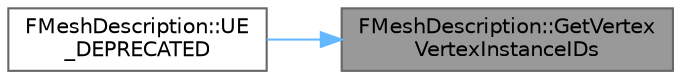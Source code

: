 digraph "FMeshDescription::GetVertexVertexInstanceIDs"
{
 // INTERACTIVE_SVG=YES
 // LATEX_PDF_SIZE
  bgcolor="transparent";
  edge [fontname=Helvetica,fontsize=10,labelfontname=Helvetica,labelfontsize=10];
  node [fontname=Helvetica,fontsize=10,shape=box,height=0.2,width=0.4];
  rankdir="RL";
  Node1 [id="Node000001",label="FMeshDescription::GetVertex\lVertexInstanceIDs",height=0.2,width=0.4,color="gray40", fillcolor="grey60", style="filled", fontcolor="black",tooltip="Returns reference to an array of VertexInstance IDs instanced from this vertex."];
  Node1 -> Node2 [id="edge1_Node000001_Node000002",dir="back",color="steelblue1",style="solid",tooltip=" "];
  Node2 [id="Node000002",label="FMeshDescription::UE\l_DEPRECATED",height=0.2,width=0.4,color="grey40", fillcolor="white", style="filled",URL="$da/d5f/structFMeshDescription.html#ac13730078aecf6922a40fcb3f97a2c0c",tooltip=" "];
}
